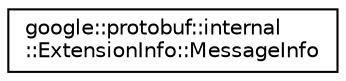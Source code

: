 digraph "类继承关系图"
{
 // LATEX_PDF_SIZE
  edge [fontname="Helvetica",fontsize="10",labelfontname="Helvetica",labelfontsize="10"];
  node [fontname="Helvetica",fontsize="10",shape=record];
  rankdir="LR";
  Node0 [label="google::protobuf::internal\l::ExtensionInfo::MessageInfo",height=0.2,width=0.4,color="black", fillcolor="white", style="filled",URL="$structgoogle_1_1protobuf_1_1internal_1_1ExtensionInfo_1_1MessageInfo.html",tooltip=" "];
}
